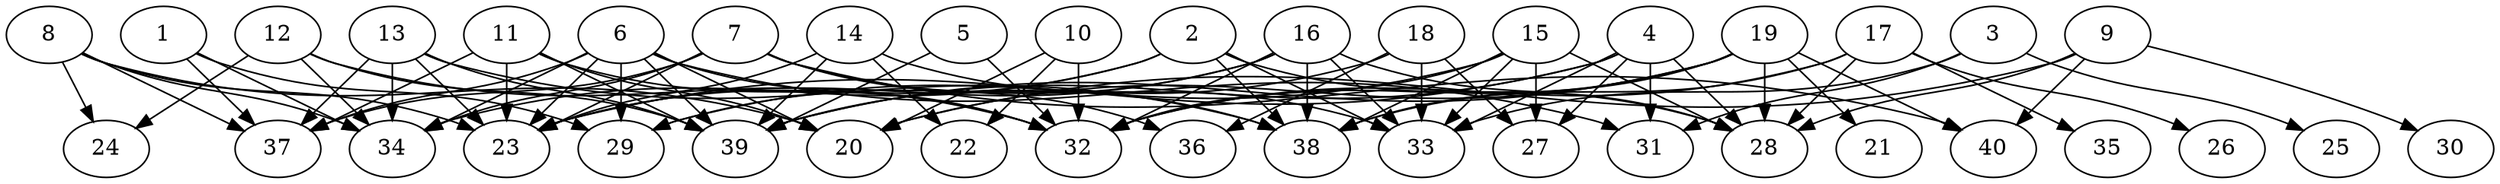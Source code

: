 // DAG automatically generated by daggen at Thu Oct  3 14:06:49 2019
// ./daggen --dot -n 40 --ccr 0.5 --fat 0.9 --regular 0.5 --density 0.5 --mindata 5242880 --maxdata 52428800 
digraph G {
  1 [size="78940160", alpha="0.06", expect_size="39470080"] 
  1 -> 29 [size ="39470080"]
  1 -> 34 [size ="39470080"]
  1 -> 37 [size ="39470080"]
  2 [size="29014016", alpha="0.06", expect_size="14507008"] 
  2 -> 23 [size ="14507008"]
  2 -> 28 [size ="14507008"]
  2 -> 33 [size ="14507008"]
  2 -> 34 [size ="14507008"]
  2 -> 38 [size ="14507008"]
  3 [size="44298240", alpha="0.10", expect_size="22149120"] 
  3 -> 25 [size ="22149120"]
  3 -> 31 [size ="22149120"]
  3 -> 33 [size ="22149120"]
  4 [size="64811008", alpha="0.17", expect_size="32405504"] 
  4 -> 23 [size ="32405504"]
  4 -> 27 [size ="32405504"]
  4 -> 28 [size ="32405504"]
  4 -> 31 [size ="32405504"]
  4 -> 33 [size ="32405504"]
  4 -> 39 [size ="32405504"]
  5 [size="67391488", alpha="0.06", expect_size="33695744"] 
  5 -> 32 [size ="33695744"]
  5 -> 39 [size ="33695744"]
  6 [size="38117376", alpha="0.02", expect_size="19058688"] 
  6 -> 20 [size ="19058688"]
  6 -> 23 [size ="19058688"]
  6 -> 29 [size ="19058688"]
  6 -> 31 [size ="19058688"]
  6 -> 32 [size ="19058688"]
  6 -> 34 [size ="19058688"]
  6 -> 37 [size ="19058688"]
  6 -> 39 [size ="19058688"]
  7 [size="40495104", alpha="0.12", expect_size="20247552"] 
  7 -> 23 [size ="20247552"]
  7 -> 34 [size ="20247552"]
  7 -> 36 [size ="20247552"]
  7 -> 37 [size ="20247552"]
  7 -> 38 [size ="20247552"]
  7 -> 40 [size ="20247552"]
  8 [size="27301888", alpha="0.19", expect_size="13650944"] 
  8 -> 20 [size ="13650944"]
  8 -> 23 [size ="13650944"]
  8 -> 24 [size ="13650944"]
  8 -> 34 [size ="13650944"]
  8 -> 37 [size ="13650944"]
  9 [size="46886912", alpha="0.16", expect_size="23443456"] 
  9 -> 20 [size ="23443456"]
  9 -> 28 [size ="23443456"]
  9 -> 30 [size ="23443456"]
  9 -> 40 [size ="23443456"]
  10 [size="36767744", alpha="0.01", expect_size="18383872"] 
  10 -> 20 [size ="18383872"]
  10 -> 22 [size ="18383872"]
  10 -> 32 [size ="18383872"]
  11 [size="30255104", alpha="0.11", expect_size="15127552"] 
  11 -> 20 [size ="15127552"]
  11 -> 23 [size ="15127552"]
  11 -> 32 [size ="15127552"]
  11 -> 37 [size ="15127552"]
  11 -> 39 [size ="15127552"]
  12 [size="56414208", alpha="0.01", expect_size="28207104"] 
  12 -> 24 [size ="28207104"]
  12 -> 32 [size ="28207104"]
  12 -> 34 [size ="28207104"]
  12 -> 39 [size ="28207104"]
  13 [size="84371456", alpha="0.15", expect_size="42185728"] 
  13 -> 23 [size ="42185728"]
  13 -> 34 [size ="42185728"]
  13 -> 37 [size ="42185728"]
  13 -> 38 [size ="42185728"]
  13 -> 39 [size ="42185728"]
  14 [size="35434496", alpha="0.19", expect_size="17717248"] 
  14 -> 22 [size ="17717248"]
  14 -> 23 [size ="17717248"]
  14 -> 33 [size ="17717248"]
  14 -> 39 [size ="17717248"]
  15 [size="19806208", alpha="0.12", expect_size="9903104"] 
  15 -> 27 [size ="9903104"]
  15 -> 28 [size ="9903104"]
  15 -> 29 [size ="9903104"]
  15 -> 32 [size ="9903104"]
  15 -> 33 [size ="9903104"]
  15 -> 38 [size ="9903104"]
  16 [size="45899776", alpha="0.11", expect_size="22949888"] 
  16 -> 23 [size ="22949888"]
  16 -> 28 [size ="22949888"]
  16 -> 29 [size ="22949888"]
  16 -> 32 [size ="22949888"]
  16 -> 33 [size ="22949888"]
  16 -> 38 [size ="22949888"]
  17 [size="54857728", alpha="0.08", expect_size="27428864"] 
  17 -> 26 [size ="27428864"]
  17 -> 28 [size ="27428864"]
  17 -> 32 [size ="27428864"]
  17 -> 35 [size ="27428864"]
  17 -> 38 [size ="27428864"]
  18 [size="17764352", alpha="0.20", expect_size="8882176"] 
  18 -> 27 [size ="8882176"]
  18 -> 33 [size ="8882176"]
  18 -> 36 [size ="8882176"]
  18 -> 39 [size ="8882176"]
  19 [size="15392768", alpha="0.18", expect_size="7696384"] 
  19 -> 20 [size ="7696384"]
  19 -> 21 [size ="7696384"]
  19 -> 28 [size ="7696384"]
  19 -> 32 [size ="7696384"]
  19 -> 38 [size ="7696384"]
  19 -> 39 [size ="7696384"]
  19 -> 40 [size ="7696384"]
  20 [size="92047360", alpha="0.18", expect_size="46023680"] 
  21 [size="95578112", alpha="0.13", expect_size="47789056"] 
  22 [size="51064832", alpha="0.11", expect_size="25532416"] 
  23 [size="56700928", alpha="0.17", expect_size="28350464"] 
  24 [size="34525184", alpha="0.14", expect_size="17262592"] 
  25 [size="27721728", alpha="0.03", expect_size="13860864"] 
  26 [size="84684800", alpha="0.18", expect_size="42342400"] 
  27 [size="43841536", alpha="0.19", expect_size="21920768"] 
  28 [size="79247360", alpha="0.04", expect_size="39623680"] 
  29 [size="78698496", alpha="0.17", expect_size="39349248"] 
  30 [size="70637568", alpha="0.15", expect_size="35318784"] 
  31 [size="62423040", alpha="0.17", expect_size="31211520"] 
  32 [size="28137472", alpha="0.10", expect_size="14068736"] 
  33 [size="80680960", alpha="0.17", expect_size="40340480"] 
  34 [size="65126400", alpha="0.10", expect_size="32563200"] 
  35 [size="35799040", alpha="0.05", expect_size="17899520"] 
  36 [size="49602560", alpha="0.08", expect_size="24801280"] 
  37 [size="39800832", alpha="0.00", expect_size="19900416"] 
  38 [size="36401152", alpha="0.14", expect_size="18200576"] 
  39 [size="56225792", alpha="0.08", expect_size="28112896"] 
  40 [size="41299968", alpha="0.20", expect_size="20649984"] 
}
